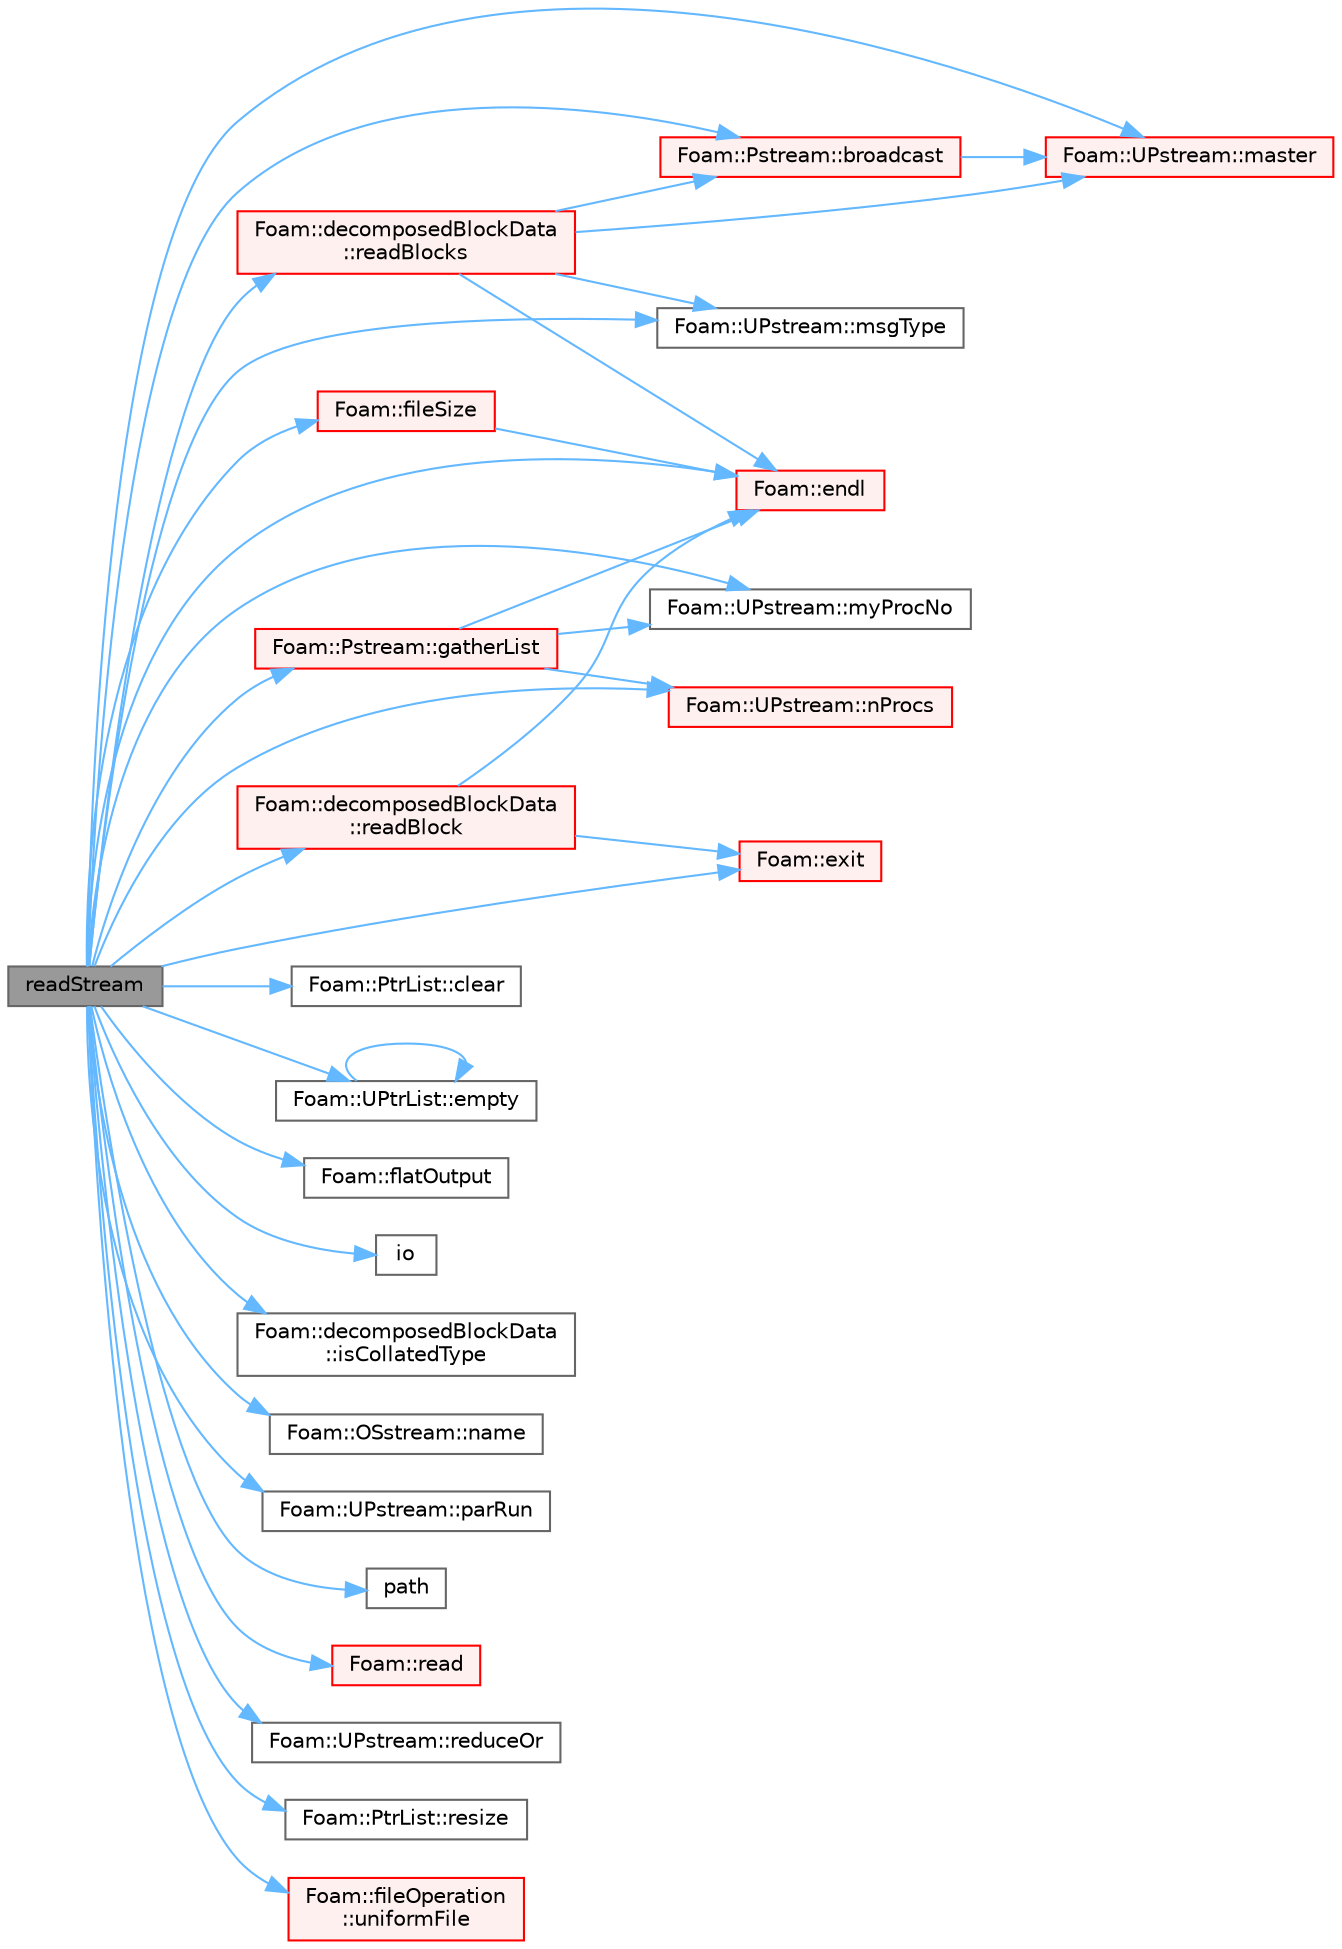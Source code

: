 digraph "readStream"
{
 // LATEX_PDF_SIZE
  bgcolor="transparent";
  edge [fontname=Helvetica,fontsize=10,labelfontname=Helvetica,labelfontsize=10];
  node [fontname=Helvetica,fontsize=10,shape=box,height=0.2,width=0.4];
  rankdir="LR";
  Node1 [id="Node000001",label="readStream",height=0.2,width=0.4,color="gray40", fillcolor="grey60", style="filled", fontcolor="black",tooltip=" "];
  Node1 -> Node2 [id="edge1_Node000001_Node000002",color="steelblue1",style="solid",tooltip=" "];
  Node2 [id="Node000002",label="Foam::Pstream::broadcast",height=0.2,width=0.4,color="red", fillcolor="#FFF0F0", style="filled",URL="$classFoam_1_1Pstream.html#ab796b988453a18178b723382583e0cef",tooltip=" "];
  Node2 -> Node8 [id="edge2_Node000002_Node000008",color="steelblue1",style="solid",tooltip=" "];
  Node8 [id="Node000008",label="Foam::UPstream::master",height=0.2,width=0.4,color="red", fillcolor="#FFF0F0", style="filled",URL="$classFoam_1_1UPstream.html#a60159c36fcc2e247e0cb24b89914f1e4",tooltip=" "];
  Node1 -> Node11 [id="edge3_Node000001_Node000011",color="steelblue1",style="solid",tooltip=" "];
  Node11 [id="Node000011",label="Foam::PtrList::clear",height=0.2,width=0.4,color="grey40", fillcolor="white", style="filled",URL="$classFoam_1_1PtrList.html#ac8bb3912a3ce86b15842e79d0b421204",tooltip=" "];
  Node1 -> Node12 [id="edge4_Node000001_Node000012",color="steelblue1",style="solid",tooltip=" "];
  Node12 [id="Node000012",label="Foam::UPtrList::empty",height=0.2,width=0.4,color="grey40", fillcolor="white", style="filled",URL="$classFoam_1_1UPtrList.html#a3f6fc5de06a318920d84f3c3742db07f",tooltip=" "];
  Node12 -> Node12 [id="edge5_Node000012_Node000012",color="steelblue1",style="solid",tooltip=" "];
  Node1 -> Node13 [id="edge6_Node000001_Node000013",color="steelblue1",style="solid",tooltip=" "];
  Node13 [id="Node000013",label="Foam::endl",height=0.2,width=0.4,color="red", fillcolor="#FFF0F0", style="filled",URL="$namespaceFoam.html#a7d5eca45a323264dc5fe811500ebda47",tooltip=" "];
  Node1 -> Node16 [id="edge7_Node000001_Node000016",color="steelblue1",style="solid",tooltip=" "];
  Node16 [id="Node000016",label="Foam::exit",height=0.2,width=0.4,color="red", fillcolor="#FFF0F0", style="filled",URL="$namespaceFoam.html#ae0529b088aefc9f83b89dce5c31fda64",tooltip=" "];
  Node1 -> Node18 [id="edge8_Node000001_Node000018",color="steelblue1",style="solid",tooltip=" "];
  Node18 [id="Node000018",label="Foam::fileSize",height=0.2,width=0.4,color="red", fillcolor="#FFF0F0", style="filled",URL="$namespaceFoam.html#aa5582dba8646c05350c12882867ba7a4",tooltip=" "];
  Node18 -> Node13 [id="edge9_Node000018_Node000013",color="steelblue1",style="solid",tooltip=" "];
  Node1 -> Node20 [id="edge10_Node000001_Node000020",color="steelblue1",style="solid",tooltip=" "];
  Node20 [id="Node000020",label="Foam::flatOutput",height=0.2,width=0.4,color="grey40", fillcolor="white", style="filled",URL="$namespaceFoam.html#a96e2e8876d0fda12c609276ec6a0092d",tooltip=" "];
  Node1 -> Node21 [id="edge11_Node000001_Node000021",color="steelblue1",style="solid",tooltip=" "];
  Node21 [id="Node000021",label="Foam::Pstream::gatherList",height=0.2,width=0.4,color="red", fillcolor="#FFF0F0", style="filled",URL="$classFoam_1_1Pstream.html#a5f2c39c18360c2508bad8e3af874ab52",tooltip=" "];
  Node21 -> Node13 [id="edge12_Node000021_Node000013",color="steelblue1",style="solid",tooltip=" "];
  Node21 -> Node24 [id="edge13_Node000021_Node000024",color="steelblue1",style="solid",tooltip=" "];
  Node24 [id="Node000024",label="Foam::UPstream::myProcNo",height=0.2,width=0.4,color="grey40", fillcolor="white", style="filled",URL="$classFoam_1_1UPstream.html#a18ae428d3236c638ac680fa9f506c11a",tooltip=" "];
  Node21 -> Node6 [id="edge14_Node000021_Node000006",color="steelblue1",style="solid",tooltip=" "];
  Node6 [id="Node000006",label="Foam::UPstream::nProcs",height=0.2,width=0.4,color="red", fillcolor="#FFF0F0", style="filled",URL="$classFoam_1_1UPstream.html#a7db00ff752d312e8138599b99537f5e4",tooltip=" "];
  Node1 -> Node27 [id="edge15_Node000001_Node000027",color="steelblue1",style="solid",tooltip=" "];
  Node27 [id="Node000027",label="io",height=0.2,width=0.4,color="grey40", fillcolor="white", style="filled",URL="$lagrangian_2reactingParcelFoam_2createMeshesPostProcess_8H.html#a5b4575252c9e475bd8784f80e445a82d",tooltip=" "];
  Node1 -> Node28 [id="edge16_Node000001_Node000028",color="steelblue1",style="solid",tooltip=" "];
  Node28 [id="Node000028",label="Foam::decomposedBlockData\l::isCollatedType",height=0.2,width=0.4,color="grey40", fillcolor="white", style="filled",URL="$classFoam_1_1decomposedBlockData.html#aa576bec5080e6bf718d2bcfaeed44b62",tooltip=" "];
  Node1 -> Node8 [id="edge17_Node000001_Node000008",color="steelblue1",style="solid",tooltip=" "];
  Node1 -> Node29 [id="edge18_Node000001_Node000029",color="steelblue1",style="solid",tooltip=" "];
  Node29 [id="Node000029",label="Foam::UPstream::msgType",height=0.2,width=0.4,color="grey40", fillcolor="white", style="filled",URL="$classFoam_1_1UPstream.html#a3509578c950204a2eb568761a6c419e4",tooltip=" "];
  Node1 -> Node24 [id="edge19_Node000001_Node000024",color="steelblue1",style="solid",tooltip=" "];
  Node1 -> Node30 [id="edge20_Node000001_Node000030",color="steelblue1",style="solid",tooltip=" "];
  Node30 [id="Node000030",label="Foam::OSstream::name",height=0.2,width=0.4,color="grey40", fillcolor="white", style="filled",URL="$classFoam_1_1OSstream.html#a48d778ecaf612e9ac27dd0440302cc38",tooltip=" "];
  Node1 -> Node6 [id="edge21_Node000001_Node000006",color="steelblue1",style="solid",tooltip=" "];
  Node1 -> Node31 [id="edge22_Node000001_Node000031",color="steelblue1",style="solid",tooltip=" "];
  Node31 [id="Node000031",label="Foam::UPstream::parRun",height=0.2,width=0.4,color="grey40", fillcolor="white", style="filled",URL="$classFoam_1_1UPstream.html#afb8def01c77f71ab69d0bf95b9fb0321",tooltip=" "];
  Node1 -> Node32 [id="edge23_Node000001_Node000032",color="steelblue1",style="solid",tooltip=" "];
  Node32 [id="Node000032",label="path",height=0.2,width=0.4,color="grey40", fillcolor="white", style="filled",URL="$collapse_8H.html#ad8adfaf80503dc99cbb14bf07bf1eb22",tooltip=" "];
  Node1 -> Node33 [id="edge24_Node000001_Node000033",color="steelblue1",style="solid",tooltip=" "];
  Node33 [id="Node000033",label="Foam::read",height=0.2,width=0.4,color="red", fillcolor="#FFF0F0", style="filled",URL="$namespaceFoam.html#a1fd1b86b5fb56f395590d38fff785534",tooltip=" "];
  Node1 -> Node35 [id="edge25_Node000001_Node000035",color="steelblue1",style="solid",tooltip=" "];
  Node35 [id="Node000035",label="Foam::decomposedBlockData\l::readBlock",height=0.2,width=0.4,color="red", fillcolor="#FFF0F0", style="filled",URL="$classFoam_1_1decomposedBlockData.html#a61bab09ba0ab58ae951792d99b2a1afd",tooltip=" "];
  Node35 -> Node13 [id="edge26_Node000035_Node000013",color="steelblue1",style="solid",tooltip=" "];
  Node35 -> Node16 [id="edge27_Node000035_Node000016",color="steelblue1",style="solid",tooltip=" "];
  Node1 -> Node37 [id="edge28_Node000001_Node000037",color="steelblue1",style="solid",tooltip=" "];
  Node37 [id="Node000037",label="Foam::decomposedBlockData\l::readBlocks",height=0.2,width=0.4,color="red", fillcolor="#FFF0F0", style="filled",URL="$classFoam_1_1decomposedBlockData.html#afe8f94652609336b271e12cdcd17dee7",tooltip=" "];
  Node37 -> Node2 [id="edge29_Node000037_Node000002",color="steelblue1",style="solid",tooltip=" "];
  Node37 -> Node13 [id="edge30_Node000037_Node000013",color="steelblue1",style="solid",tooltip=" "];
  Node37 -> Node8 [id="edge31_Node000037_Node000008",color="steelblue1",style="solid",tooltip=" "];
  Node37 -> Node29 [id="edge32_Node000037_Node000029",color="steelblue1",style="solid",tooltip=" "];
  Node1 -> Node39 [id="edge33_Node000001_Node000039",color="steelblue1",style="solid",tooltip=" "];
  Node39 [id="Node000039",label="Foam::UPstream::reduceOr",height=0.2,width=0.4,color="grey40", fillcolor="white", style="filled",URL="$classFoam_1_1UPstream.html#a6ccd37def6efbb95fc9823dee6d45cb1",tooltip=" "];
  Node1 -> Node40 [id="edge34_Node000001_Node000040",color="steelblue1",style="solid",tooltip=" "];
  Node40 [id="Node000040",label="Foam::PtrList::resize",height=0.2,width=0.4,color="grey40", fillcolor="white", style="filled",URL="$classFoam_1_1PtrList.html#af4e0ad67cce84dd8126a19abedad9d56",tooltip=" "];
  Node1 -> Node41 [id="edge35_Node000001_Node000041",color="steelblue1",style="solid",tooltip=" "];
  Node41 [id="Node000041",label="Foam::fileOperation\l::uniformFile",height=0.2,width=0.4,color="red", fillcolor="#FFF0F0", style="filled",URL="$classFoam_1_1fileOperation.html#aca46dd792427d684dcfc02f2f23af191",tooltip=" "];
}
